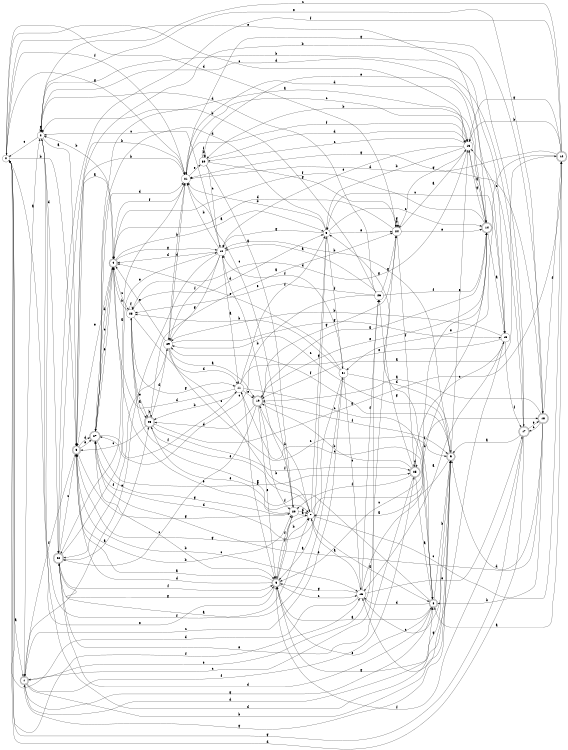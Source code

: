 digraph n26_5 {
__start0 [label="" shape="none"];

rankdir=LR;
size="8,5";

s0 [style="filled", color="black", fillcolor="white" shape="circle", label="0"];
s1 [style="rounded,filled", color="black", fillcolor="white" shape="doublecircle", label="1"];
s2 [style="filled", color="black", fillcolor="white" shape="circle", label="2"];
s3 [style="rounded,filled", color="black", fillcolor="white" shape="doublecircle", label="3"];
s4 [style="rounded,filled", color="black", fillcolor="white" shape="doublecircle", label="4"];
s5 [style="filled", color="black", fillcolor="white" shape="circle", label="5"];
s6 [style="rounded,filled", color="black", fillcolor="white" shape="doublecircle", label="6"];
s7 [style="filled", color="black", fillcolor="white" shape="circle", label="7"];
s8 [style="rounded,filled", color="black", fillcolor="white" shape="doublecircle", label="8"];
s9 [style="rounded,filled", color="black", fillcolor="white" shape="doublecircle", label="9"];
s10 [style="filled", color="black", fillcolor="white" shape="circle", label="10"];
s11 [style="filled", color="black", fillcolor="white" shape="circle", label="11"];
s12 [style="rounded,filled", color="black", fillcolor="white" shape="doublecircle", label="12"];
s13 [style="filled", color="black", fillcolor="white" shape="circle", label="13"];
s14 [style="rounded,filled", color="black", fillcolor="white" shape="doublecircle", label="14"];
s15 [style="filled", color="black", fillcolor="white" shape="circle", label="15"];
s16 [style="filled", color="black", fillcolor="white" shape="circle", label="16"];
s17 [style="rounded,filled", color="black", fillcolor="white" shape="doublecircle", label="17"];
s18 [style="rounded,filled", color="black", fillcolor="white" shape="doublecircle", label="18"];
s19 [style="rounded,filled", color="black", fillcolor="white" shape="doublecircle", label="19"];
s20 [style="filled", color="black", fillcolor="white" shape="circle", label="20"];
s21 [style="filled", color="black", fillcolor="white" shape="circle", label="21"];
s22 [style="rounded,filled", color="black", fillcolor="white" shape="doublecircle", label="22"];
s23 [style="rounded,filled", color="black", fillcolor="white" shape="doublecircle", label="23"];
s24 [style="filled", color="black", fillcolor="white" shape="circle", label="24"];
s25 [style="rounded,filled", color="black", fillcolor="white" shape="doublecircle", label="25"];
s26 [style="filled", color="black", fillcolor="white" shape="circle", label="26"];
s27 [style="rounded,filled", color="black", fillcolor="white" shape="doublecircle", label="27"];
s28 [style="filled", color="black", fillcolor="white" shape="circle", label="28"];
s29 [style="filled", color="black", fillcolor="white" shape="circle", label="29"];
s30 [style="filled", color="black", fillcolor="white" shape="circle", label="30"];
s31 [style="filled", color="black", fillcolor="white" shape="circle", label="31"];
s0 -> s1 [label="a"];
s0 -> s3 [label="b"];
s0 -> s13 [label="c"];
s0 -> s24 [label="d"];
s0 -> s14 [label="e"];
s0 -> s16 [label="f"];
s0 -> s21 [label="g"];
s1 -> s2 [label="a"];
s1 -> s9 [label="b"];
s1 -> s31 [label="c"];
s1 -> s8 [label="d"];
s1 -> s26 [label="e"];
s1 -> s25 [label="f"];
s1 -> s8 [label="g"];
s2 -> s3 [label="a"];
s2 -> s15 [label="b"];
s2 -> s0 [label="c"];
s2 -> s22 [label="d"];
s2 -> s18 [label="e"];
s2 -> s7 [label="f"];
s2 -> s2 [label="g"];
s3 -> s4 [label="a"];
s3 -> s20 [label="b"];
s3 -> s16 [label="c"];
s3 -> s27 [label="d"];
s3 -> s27 [label="e"];
s3 -> s1 [label="f"];
s3 -> s20 [label="g"];
s4 -> s5 [label="a"];
s4 -> s2 [label="b"];
s4 -> s28 [label="c"];
s4 -> s27 [label="d"];
s4 -> s3 [label="e"];
s4 -> s21 [label="f"];
s4 -> s10 [label="g"];
s5 -> s6 [label="a"];
s5 -> s21 [label="b"];
s5 -> s14 [label="c"];
s5 -> s27 [label="d"];
s5 -> s24 [label="e"];
s5 -> s31 [label="f"];
s5 -> s10 [label="g"];
s6 -> s3 [label="a"];
s6 -> s7 [label="b"];
s6 -> s16 [label="c"];
s6 -> s3 [label="d"];
s6 -> s0 [label="e"];
s6 -> s20 [label="f"];
s6 -> s9 [label="g"];
s7 -> s8 [label="a"];
s7 -> s19 [label="b"];
s7 -> s12 [label="c"];
s7 -> s27 [label="d"];
s7 -> s23 [label="e"];
s7 -> s18 [label="f"];
s7 -> s5 [label="g"];
s8 -> s6 [label="a"];
s8 -> s9 [label="b"];
s8 -> s11 [label="c"];
s8 -> s16 [label="d"];
s8 -> s6 [label="e"];
s8 -> s28 [label="f"];
s8 -> s5 [label="g"];
s9 -> s7 [label="a"];
s9 -> s10 [label="b"];
s9 -> s29 [label="c"];
s9 -> s2 [label="d"];
s9 -> s13 [label="e"];
s9 -> s29 [label="f"];
s9 -> s1 [label="g"];
s10 -> s11 [label="a"];
s10 -> s21 [label="b"];
s10 -> s2 [label="c"];
s10 -> s4 [label="d"];
s10 -> s1 [label="e"];
s10 -> s29 [label="f"];
s10 -> s29 [label="g"];
s11 -> s12 [label="a"];
s11 -> s23 [label="b"];
s11 -> s8 [label="c"];
s11 -> s4 [label="d"];
s11 -> s19 [label="e"];
s11 -> s5 [label="f"];
s11 -> s6 [label="g"];
s12 -> s8 [label="a"];
s12 -> s13 [label="b"];
s12 -> s2 [label="c"];
s12 -> s21 [label="d"];
s12 -> s31 [label="e"];
s12 -> s22 [label="f"];
s12 -> s13 [label="g"];
s13 -> s14 [label="a"];
s13 -> s5 [label="b"];
s13 -> s30 [label="c"];
s13 -> s28 [label="d"];
s13 -> s10 [label="e"];
s13 -> s21 [label="f"];
s13 -> s24 [label="g"];
s14 -> s15 [label="a"];
s14 -> s30 [label="b"];
s14 -> s6 [label="c"];
s14 -> s21 [label="d"];
s14 -> s19 [label="e"];
s14 -> s4 [label="f"];
s14 -> s13 [label="g"];
s15 -> s16 [label="a"];
s15 -> s29 [label="b"];
s15 -> s5 [label="c"];
s15 -> s2 [label="d"];
s15 -> s19 [label="e"];
s15 -> s17 [label="f"];
s15 -> s16 [label="g"];
s16 -> s7 [label="a"];
s16 -> s14 [label="b"];
s16 -> s9 [label="c"];
s16 -> s0 [label="d"];
s16 -> s17 [label="e"];
s16 -> s26 [label="f"];
s16 -> s6 [label="g"];
s17 -> s9 [label="a"];
s17 -> s3 [label="b"];
s17 -> s13 [label="c"];
s17 -> s0 [label="d"];
s17 -> s18 [label="e"];
s17 -> s6 [label="f"];
s17 -> s0 [label="g"];
s18 -> s19 [label="a"];
s18 -> s8 [label="b"];
s18 -> s17 [label="c"];
s18 -> s9 [label="d"];
s18 -> s27 [label="e"];
s18 -> s12 [label="f"];
s18 -> s21 [label="g"];
s19 -> s14 [label="a"];
s19 -> s20 [label="b"];
s19 -> s22 [label="c"];
s19 -> s23 [label="d"];
s19 -> s6 [label="e"];
s19 -> s9 [label="f"];
s19 -> s24 [label="g"];
s20 -> s7 [label="a"];
s20 -> s10 [label="b"];
s20 -> s21 [label="c"];
s20 -> s7 [label="d"];
s20 -> s4 [label="e"];
s20 -> s6 [label="f"];
s20 -> s27 [label="g"];
s21 -> s22 [label="a"];
s21 -> s3 [label="b"];
s21 -> s13 [label="c"];
s21 -> s29 [label="d"];
s21 -> s30 [label="e"];
s21 -> s0 [label="f"];
s21 -> s18 [label="g"];
s22 -> s23 [label="a"];
s22 -> s21 [label="b"];
s22 -> s3 [label="c"];
s22 -> s8 [label="d"];
s22 -> s10 [label="e"];
s22 -> s6 [label="f"];
s22 -> s6 [label="g"];
s23 -> s24 [label="a"];
s23 -> s23 [label="b"];
s23 -> s3 [label="c"];
s23 -> s29 [label="d"];
s23 -> s7 [label="e"];
s23 -> s25 [label="f"];
s23 -> s12 [label="g"];
s24 -> s13 [label="a"];
s24 -> s24 [label="b"];
s24 -> s1 [label="c"];
s24 -> s4 [label="d"];
s24 -> s14 [label="e"];
s24 -> s25 [label="f"];
s24 -> s24 [label="g"];
s25 -> s8 [label="a"];
s25 -> s19 [label="b"];
s25 -> s15 [label="c"];
s25 -> s25 [label="d"];
s25 -> s22 [label="e"];
s25 -> s20 [label="f"];
s25 -> s26 [label="g"];
s26 -> s10 [label="a"];
s26 -> s2 [label="b"];
s26 -> s27 [label="c"];
s26 -> s2 [label="d"];
s26 -> s28 [label="e"];
s26 -> s14 [label="f"];
s26 -> s24 [label="g"];
s27 -> s13 [label="a"];
s27 -> s6 [label="b"];
s27 -> s4 [label="c"];
s27 -> s21 [label="d"];
s27 -> s4 [label="e"];
s27 -> s11 [label="f"];
s27 -> s25 [label="g"];
s28 -> s23 [label="a"];
s28 -> s4 [label="b"];
s28 -> s7 [label="c"];
s28 -> s5 [label="d"];
s28 -> s23 [label="e"];
s28 -> s28 [label="f"];
s28 -> s11 [label="g"];
s29 -> s19 [label="a"];
s29 -> s21 [label="b"];
s29 -> s9 [label="c"];
s29 -> s11 [label="d"];
s29 -> s4 [label="e"];
s29 -> s22 [label="f"];
s29 -> s15 [label="g"];
s30 -> s20 [label="a"];
s30 -> s30 [label="b"];
s30 -> s10 [label="c"];
s30 -> s13 [label="d"];
s30 -> s17 [label="e"];
s30 -> s30 [label="f"];
s30 -> s24 [label="g"];
s31 -> s22 [label="a"];
s31 -> s28 [label="b"];
s31 -> s16 [label="c"];
s31 -> s9 [label="d"];
s31 -> s4 [label="e"];
s31 -> s10 [label="f"];
s31 -> s3 [label="g"];

}